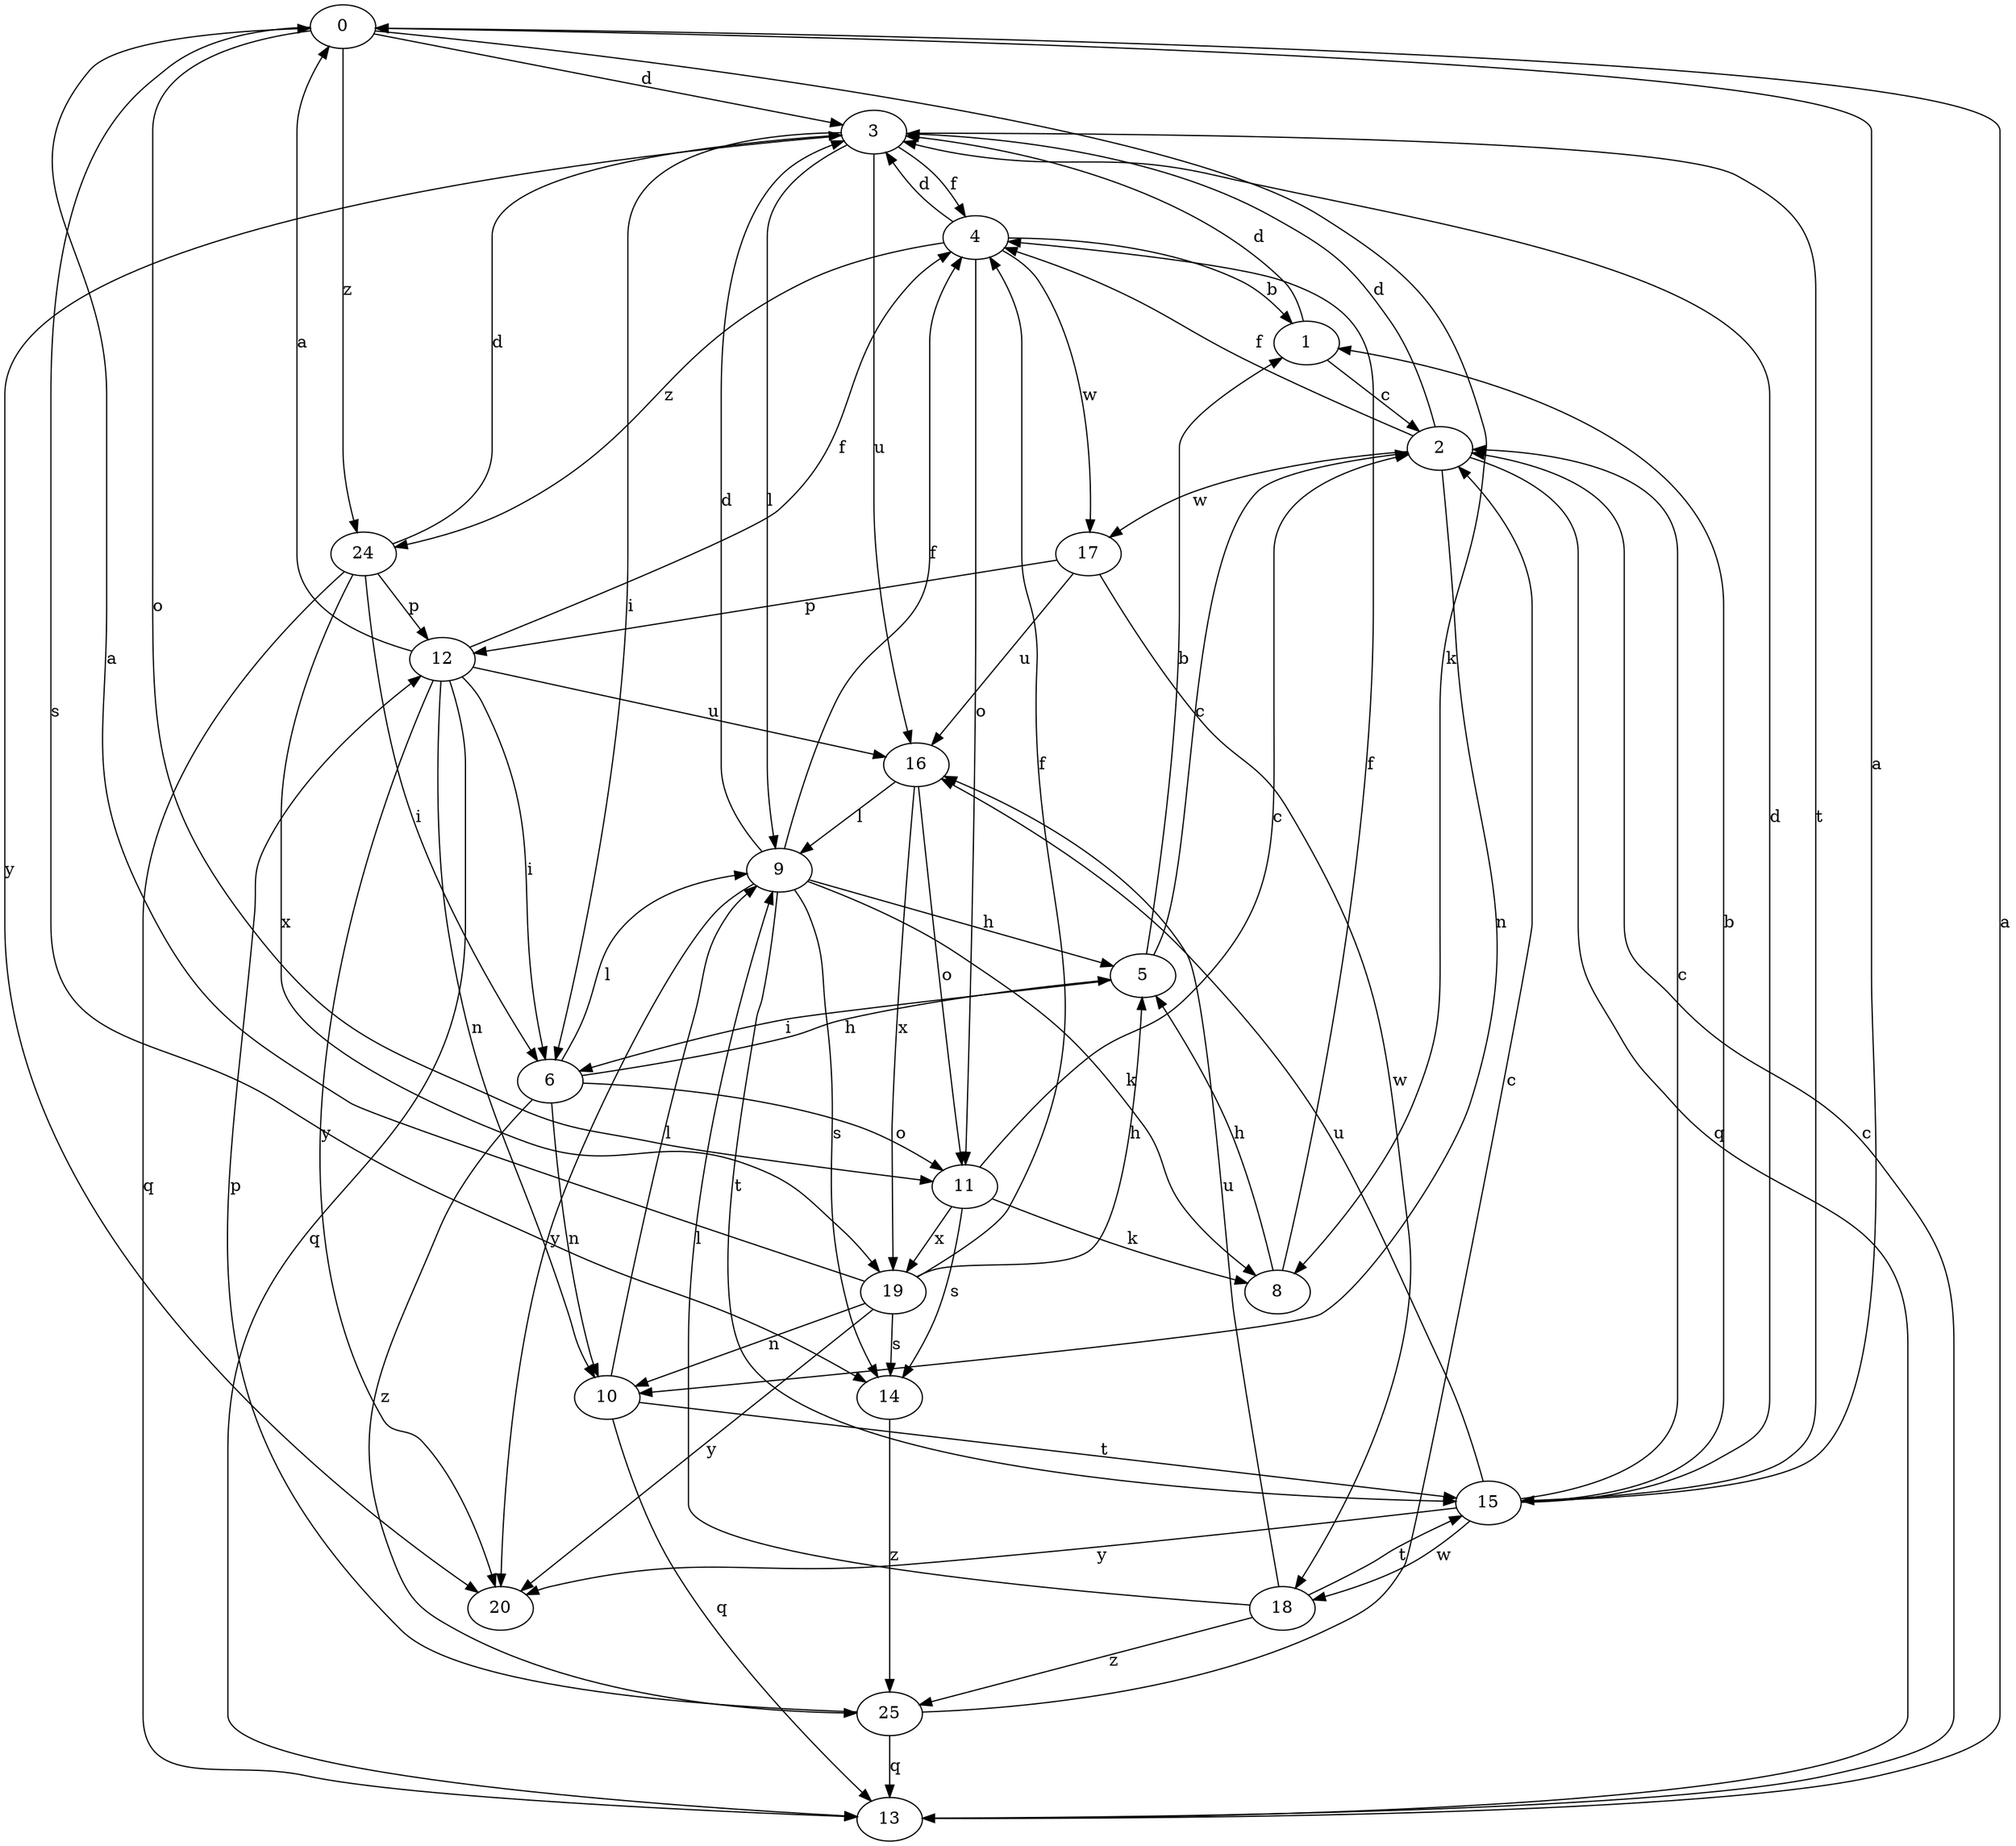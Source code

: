 strict digraph  {
0;
1;
2;
3;
4;
5;
6;
8;
9;
10;
11;
12;
13;
14;
15;
16;
17;
18;
19;
20;
24;
25;
0 -> 3  [label=d];
0 -> 8  [label=k];
0 -> 11  [label=o];
0 -> 14  [label=s];
0 -> 24  [label=z];
1 -> 2  [label=c];
1 -> 3  [label=d];
2 -> 3  [label=d];
2 -> 4  [label=f];
2 -> 10  [label=n];
2 -> 13  [label=q];
2 -> 17  [label=w];
3 -> 4  [label=f];
3 -> 6  [label=i];
3 -> 9  [label=l];
3 -> 15  [label=t];
3 -> 16  [label=u];
3 -> 20  [label=y];
4 -> 1  [label=b];
4 -> 3  [label=d];
4 -> 11  [label=o];
4 -> 17  [label=w];
4 -> 24  [label=z];
5 -> 1  [label=b];
5 -> 2  [label=c];
5 -> 6  [label=i];
6 -> 5  [label=h];
6 -> 9  [label=l];
6 -> 10  [label=n];
6 -> 11  [label=o];
6 -> 25  [label=z];
8 -> 4  [label=f];
8 -> 5  [label=h];
9 -> 3  [label=d];
9 -> 4  [label=f];
9 -> 5  [label=h];
9 -> 8  [label=k];
9 -> 14  [label=s];
9 -> 15  [label=t];
9 -> 20  [label=y];
10 -> 9  [label=l];
10 -> 13  [label=q];
10 -> 15  [label=t];
11 -> 2  [label=c];
11 -> 8  [label=k];
11 -> 14  [label=s];
11 -> 19  [label=x];
12 -> 0  [label=a];
12 -> 4  [label=f];
12 -> 6  [label=i];
12 -> 10  [label=n];
12 -> 13  [label=q];
12 -> 16  [label=u];
12 -> 20  [label=y];
13 -> 0  [label=a];
13 -> 2  [label=c];
14 -> 25  [label=z];
15 -> 0  [label=a];
15 -> 1  [label=b];
15 -> 2  [label=c];
15 -> 3  [label=d];
15 -> 16  [label=u];
15 -> 18  [label=w];
15 -> 20  [label=y];
16 -> 9  [label=l];
16 -> 11  [label=o];
16 -> 19  [label=x];
17 -> 12  [label=p];
17 -> 16  [label=u];
17 -> 18  [label=w];
18 -> 9  [label=l];
18 -> 15  [label=t];
18 -> 16  [label=u];
18 -> 25  [label=z];
19 -> 0  [label=a];
19 -> 4  [label=f];
19 -> 5  [label=h];
19 -> 10  [label=n];
19 -> 14  [label=s];
19 -> 20  [label=y];
24 -> 3  [label=d];
24 -> 6  [label=i];
24 -> 12  [label=p];
24 -> 13  [label=q];
24 -> 19  [label=x];
25 -> 2  [label=c];
25 -> 12  [label=p];
25 -> 13  [label=q];
}
